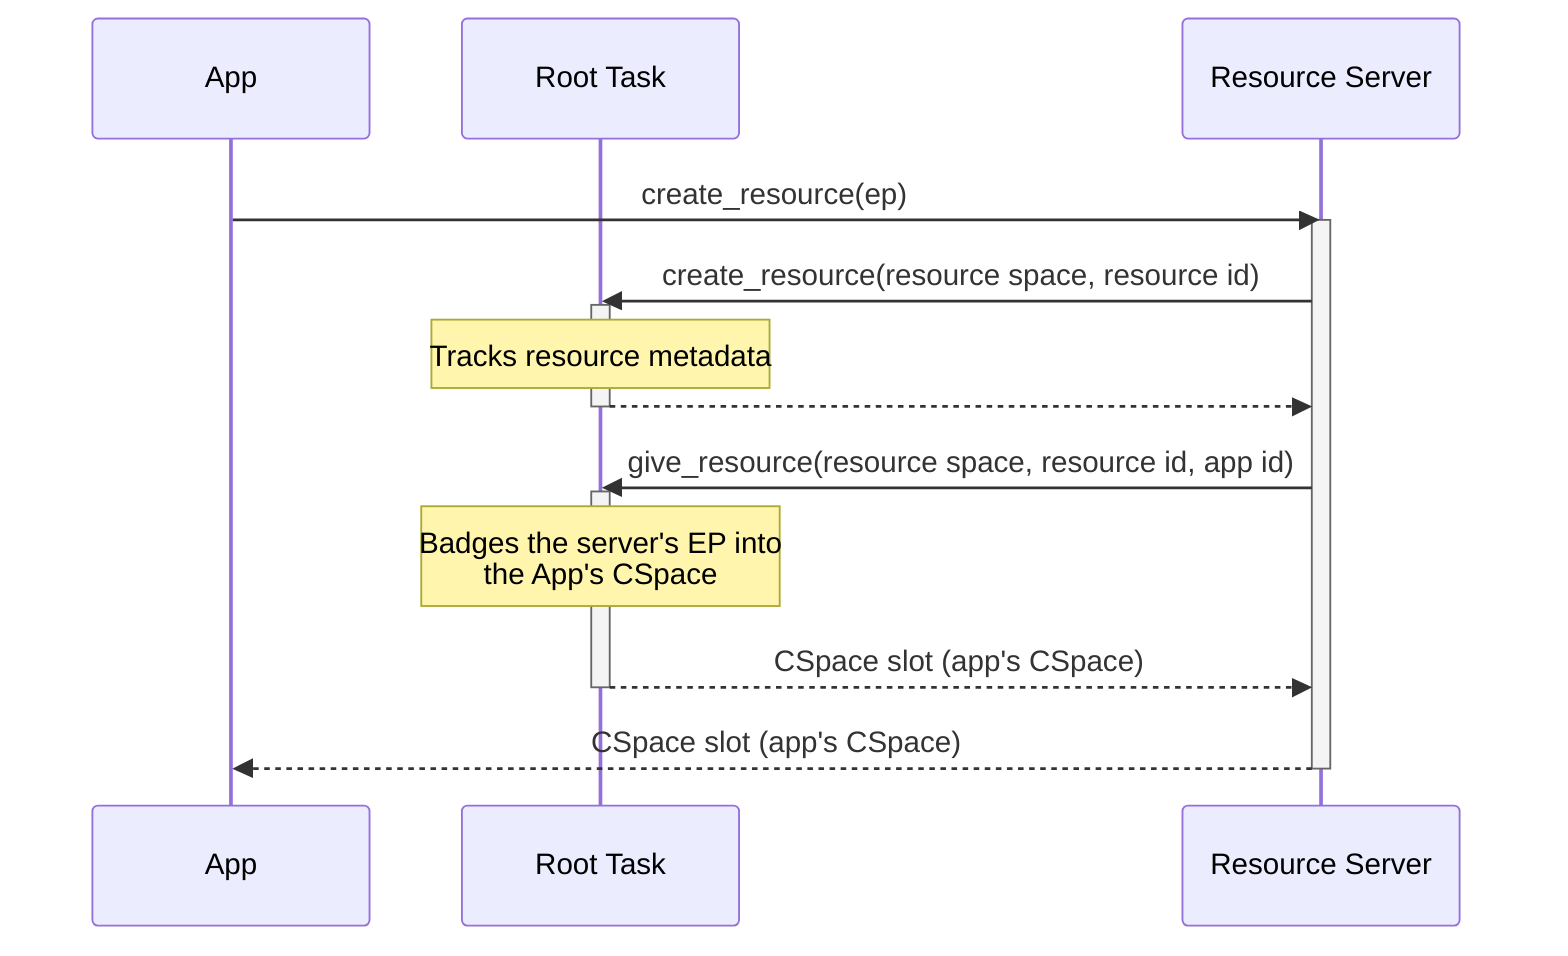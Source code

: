 sequenceDiagram
    participant App
    participant RT as Root Task
    participant RS as Resource Server


    App->>RS: create_resource(ep)
    activate RS

    RS ->>RT: create_resource(resource space, resource id)
    activate RT
    note over RT: Tracks resource metadata
    RT -->> RS: 
    deactivate RT

    RS ->>RT: give_resource(resource space, resource id, app id)
    activate RT
    note over RT: Badges the server's EP into <br> the App's CSpace
    RT -->> RS: CSpace slot (app's CSpace)
    deactivate RT

    RS-->>App: CSpace slot (app's CSpace)
    deactivate RS